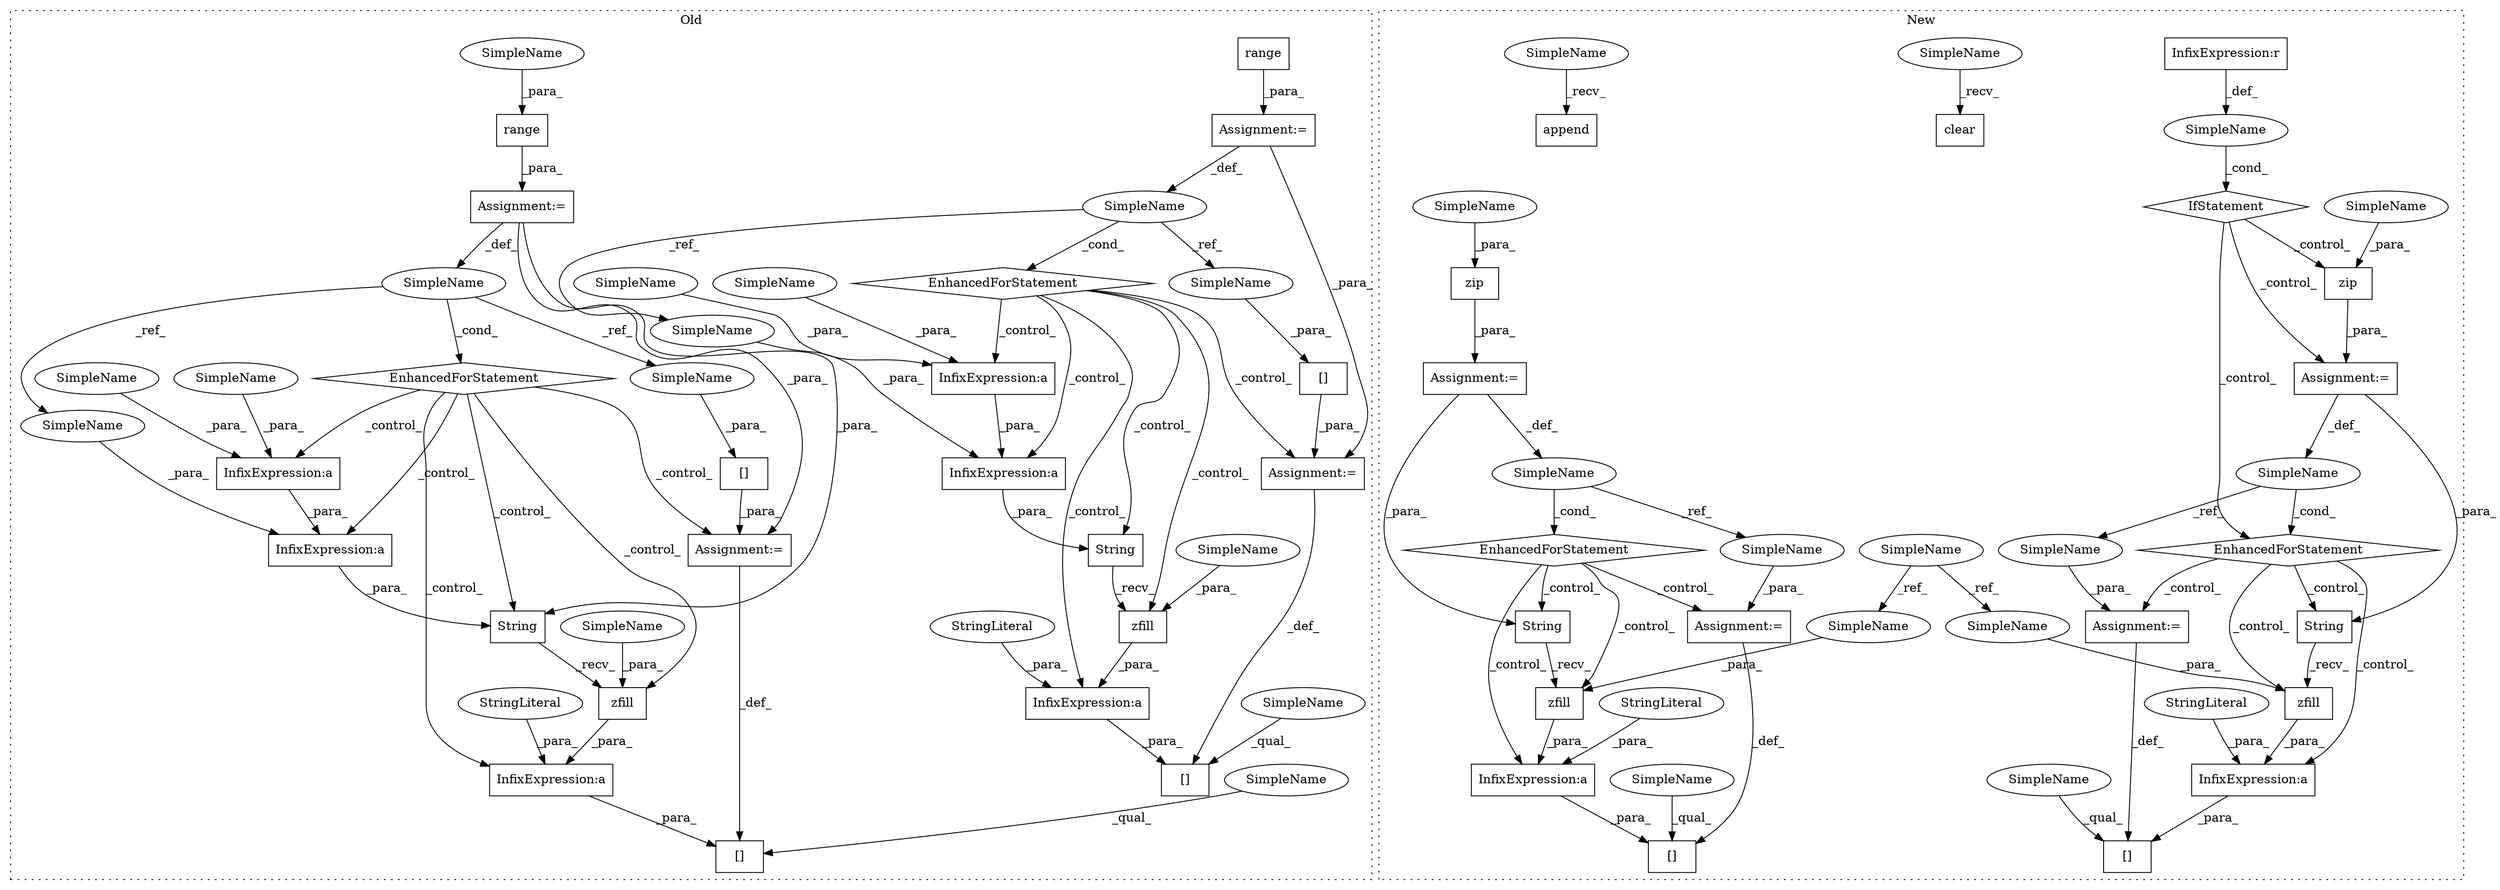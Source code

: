digraph G {
subgraph cluster0 {
1 [label="zfill" a="32" s="5783,5797" l="6,1" shape="box"];
3 [label="EnhancedForStatement" a="70" s="5618,5707" l="65,2" shape="diamond"];
4 [label="String" a="32" s="5747,5781" l="7,1" shape="box"];
6 [label="Assignment:=" a="7" s="5618,5707" l="65,2" shape="box"];
7 [label="[]" a="2" s="5801,5804" l="2,1" shape="box"];
10 [label="InfixExpression:a" a="27" s="5744" l="3" shape="box"];
11 [label="[]" a="2" s="5723,5799" l="13,1" shape="box"];
14 [label="StringLiteral" a="45" s="5737" l="7" shape="ellipse"];
15 [label="[]" a="2" s="5072,5148" l="13,1" shape="box"];
16 [label="InfixExpression:a" a="27" s="5093" l="3" shape="box"];
17 [label="EnhancedForStatement" a="70" s="4967,5056" l="65,2" shape="diamond"];
22 [label="SimpleName" a="42" s="5036" l="1" shape="ellipse"];
24 [label="InfixExpression:a" a="27" s="5113" l="3" shape="box"];
25 [label="InfixExpression:a" a="27" s="5126" l="3" shape="box"];
26 [label="[]" a="2" s="5150,5153" l="2,1" shape="box"];
27 [label="range" a="32" s="5040,5055" l="6,1" shape="box"];
29 [label="String" a="32" s="5096,5130" l="7,1" shape="box"];
32 [label="StringLiteral" a="45" s="5086" l="7" shape="ellipse"];
38 [label="zfill" a="32" s="5132,5146" l="6,1" shape="box"];
42 [label="InfixExpression:a" a="27" s="5764" l="3" shape="box"];
43 [label="InfixExpression:a" a="27" s="5777" l="3" shape="box"];
44 [label="range" a="32" s="5691,5706" l="6,1" shape="box"];
45 [label="SimpleName" a="42" s="5687" l="1" shape="ellipse"];
47 [label="Assignment:=" a="7" s="4967,5056" l="65,2" shape="box"];
48 [label="Assignment:=" a="7" s="5800" l="1" shape="box"];
50 [label="Assignment:=" a="7" s="5149" l="1" shape="box"];
53 [label="SimpleName" a="42" s="5755" l="9" shape="ellipse"];
54 [label="SimpleName" a="42" s="5104" l="9" shape="ellipse"];
55 [label="SimpleName" a="42" s="5723" l="12" shape="ellipse"];
56 [label="SimpleName" a="42" s="5072" l="12" shape="ellipse"];
61 [label="SimpleName" a="42" s="5046" l="9" shape="ellipse"];
62 [label="SimpleName" a="42" s="5116" l="9" shape="ellipse"];
63 [label="SimpleName" a="42" s="5767" l="9" shape="ellipse"];
64 [label="SimpleName" a="42" s="5152" l="1" shape="ellipse"];
65 [label="SimpleName" a="42" s="5129" l="1" shape="ellipse"];
70 [label="SimpleName" a="42" s="5803" l="1" shape="ellipse"];
71 [label="SimpleName" a="42" s="5780" l="1" shape="ellipse"];
74 [label="SimpleName" a="42" s="5138" l="8" shape="ellipse"];
75 [label="SimpleName" a="42" s="5789" l="8" shape="ellipse"];
label = "Old";
style="dotted";
}
subgraph cluster1 {
2 [label="EnhancedForStatement" a="70" s="5020,5125" l="83,2" shape="diamond"];
5 [label="Assignment:=" a="7" s="5020,5125" l="83,2" shape="box"];
8 [label="String" a="32" s="5165,5175" l="7,1" shape="box"];
9 [label="InfixExpression:a" a="27" s="5162" l="3" shape="box"];
12 [label="[]" a="2" s="5141,5193" l="13,1" shape="box"];
13 [label="StringLiteral" a="45" s="5155" l="7" shape="ellipse"];
18 [label="[]" a="2" s="5769,5821" l="13,1" shape="box"];
19 [label="InfixExpression:a" a="27" s="5790" l="3" shape="box"];
20 [label="SimpleName" a="42" s="5735" l="4" shape="ellipse"];
21 [label="EnhancedForStatement" a="70" s="5648,5753" l="83,2" shape="diamond"];
23 [label="zip" a="32" s="5742,5752" l="4,1" shape="box"];
28 [label="SimpleName" a="42" s="" l="" shape="ellipse"];
30 [label="String" a="32" s="5793,5803" l="7,1" shape="box"];
31 [label="StringLiteral" a="45" s="5783" l="7" shape="ellipse"];
33 [label="InfixExpression:r" a="27" s="5367" l="4" shape="box"];
34 [label="append" a="32" s="4731,4745" l="7,1" shape="box"];
35 [label="clear" a="32" s="5251" l="7" shape="box"];
36 [label="IfStatement" a="25" s="5356,5378" l="4,2" shape="diamond"];
37 [label="zfill" a="32" s="5805,5819" l="6,1" shape="box"];
39 [label="SimpleName" a="42" s="3720" l="8" shape="ellipse"];
40 [label="zfill" a="32" s="5177,5191" l="6,1" shape="box"];
41 [label="zip" a="32" s="5114,5124" l="4,1" shape="box"];
46 [label="SimpleName" a="42" s="5107" l="4" shape="ellipse"];
49 [label="Assignment:=" a="7" s="5648,5753" l="83,2" shape="box"];
51 [label="Assignment:=" a="7" s="5194" l="1" shape="box"];
52 [label="Assignment:=" a="7" s="5822" l="1" shape="box"];
57 [label="SimpleName" a="42" s="5246" l="4" shape="ellipse"];
58 [label="SimpleName" a="42" s="5118" l="4" shape="ellipse"];
59 [label="SimpleName" a="42" s="4726" l="4" shape="ellipse"];
60 [label="SimpleName" a="42" s="5746" l="4" shape="ellipse"];
66 [label="SimpleName" a="42" s="5183" l="8" shape="ellipse"];
67 [label="SimpleName" a="42" s="5811" l="8" shape="ellipse"];
68 [label="SimpleName" a="42" s="5769" l="12" shape="ellipse"];
69 [label="SimpleName" a="42" s="5141" l="12" shape="ellipse"];
72 [label="SimpleName" a="42" s="5823" l="4" shape="ellipse"];
73 [label="SimpleName" a="42" s="5195" l="4" shape="ellipse"];
label = "New";
style="dotted";
}
1 -> 10 [label="_para_"];
2 -> 8 [label="_control_"];
2 -> 51 [label="_control_"];
2 -> 40 [label="_control_"];
2 -> 9 [label="_control_"];
3 -> 48 [label="_control_"];
3 -> 42 [label="_control_"];
3 -> 1 [label="_control_"];
3 -> 43 [label="_control_"];
3 -> 4 [label="_control_"];
3 -> 10 [label="_control_"];
4 -> 1 [label="_recv_"];
5 -> 8 [label="_para_"];
5 -> 46 [label="_def_"];
6 -> 48 [label="_para_"];
6 -> 45 [label="_def_"];
7 -> 48 [label="_para_"];
8 -> 40 [label="_recv_"];
9 -> 12 [label="_para_"];
10 -> 11 [label="_para_"];
13 -> 9 [label="_para_"];
14 -> 10 [label="_para_"];
16 -> 15 [label="_para_"];
17 -> 38 [label="_control_"];
17 -> 16 [label="_control_"];
17 -> 24 [label="_control_"];
17 -> 29 [label="_control_"];
17 -> 50 [label="_control_"];
17 -> 25 [label="_control_"];
19 -> 18 [label="_para_"];
20 -> 21 [label="_cond_"];
20 -> 72 [label="_ref_"];
21 -> 30 [label="_control_"];
21 -> 37 [label="_control_"];
21 -> 19 [label="_control_"];
21 -> 52 [label="_control_"];
22 -> 65 [label="_ref_"];
22 -> 64 [label="_ref_"];
22 -> 17 [label="_cond_"];
23 -> 49 [label="_para_"];
24 -> 25 [label="_para_"];
25 -> 29 [label="_para_"];
26 -> 50 [label="_para_"];
27 -> 47 [label="_para_"];
28 -> 36 [label="_cond_"];
29 -> 38 [label="_recv_"];
30 -> 37 [label="_recv_"];
31 -> 19 [label="_para_"];
32 -> 16 [label="_para_"];
33 -> 28 [label="_def_"];
36 -> 49 [label="_control_"];
36 -> 21 [label="_control_"];
36 -> 23 [label="_control_"];
37 -> 19 [label="_para_"];
38 -> 16 [label="_para_"];
39 -> 67 [label="_ref_"];
39 -> 66 [label="_ref_"];
40 -> 9 [label="_para_"];
41 -> 5 [label="_para_"];
42 -> 43 [label="_para_"];
43 -> 4 [label="_para_"];
44 -> 6 [label="_para_"];
45 -> 70 [label="_ref_"];
45 -> 3 [label="_cond_"];
45 -> 71 [label="_ref_"];
46 -> 73 [label="_ref_"];
46 -> 2 [label="_cond_"];
47 -> 50 [label="_para_"];
47 -> 29 [label="_para_"];
47 -> 22 [label="_def_"];
48 -> 11 [label="_def_"];
49 -> 30 [label="_para_"];
49 -> 20 [label="_def_"];
50 -> 15 [label="_def_"];
51 -> 12 [label="_def_"];
52 -> 18 [label="_def_"];
53 -> 42 [label="_para_"];
54 -> 24 [label="_para_"];
55 -> 11 [label="_qual_"];
56 -> 15 [label="_qual_"];
57 -> 35 [label="_recv_"];
58 -> 41 [label="_para_"];
59 -> 34 [label="_recv_"];
60 -> 23 [label="_para_"];
61 -> 27 [label="_para_"];
62 -> 24 [label="_para_"];
63 -> 42 [label="_para_"];
64 -> 26 [label="_para_"];
65 -> 25 [label="_para_"];
66 -> 40 [label="_para_"];
67 -> 37 [label="_para_"];
68 -> 18 [label="_qual_"];
69 -> 12 [label="_qual_"];
70 -> 7 [label="_para_"];
71 -> 43 [label="_para_"];
72 -> 52 [label="_para_"];
73 -> 51 [label="_para_"];
74 -> 38 [label="_para_"];
75 -> 1 [label="_para_"];
}